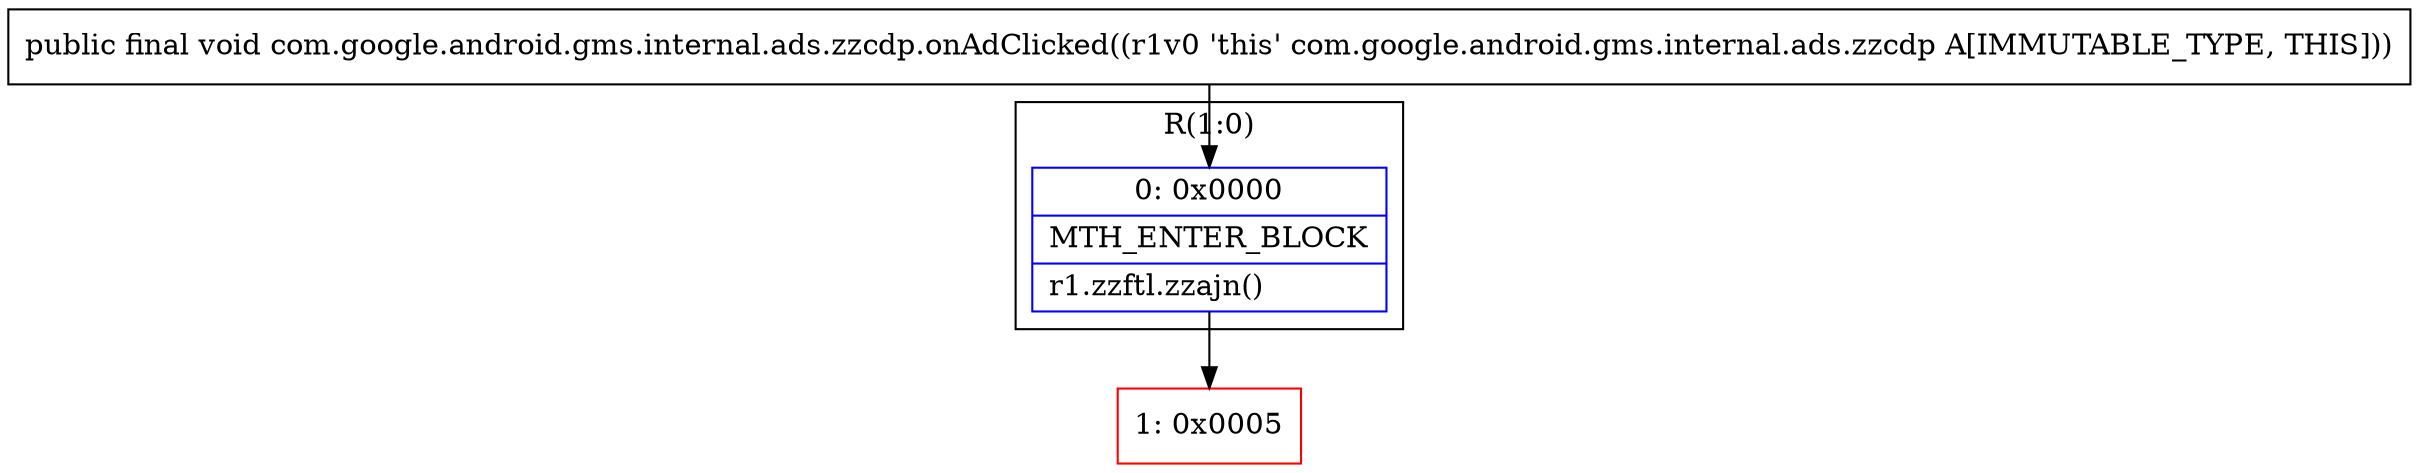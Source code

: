 digraph "CFG forcom.google.android.gms.internal.ads.zzcdp.onAdClicked()V" {
subgraph cluster_Region_36879851 {
label = "R(1:0)";
node [shape=record,color=blue];
Node_0 [shape=record,label="{0\:\ 0x0000|MTH_ENTER_BLOCK\l|r1.zzftl.zzajn()\l}"];
}
Node_1 [shape=record,color=red,label="{1\:\ 0x0005}"];
MethodNode[shape=record,label="{public final void com.google.android.gms.internal.ads.zzcdp.onAdClicked((r1v0 'this' com.google.android.gms.internal.ads.zzcdp A[IMMUTABLE_TYPE, THIS])) }"];
MethodNode -> Node_0;
Node_0 -> Node_1;
}

